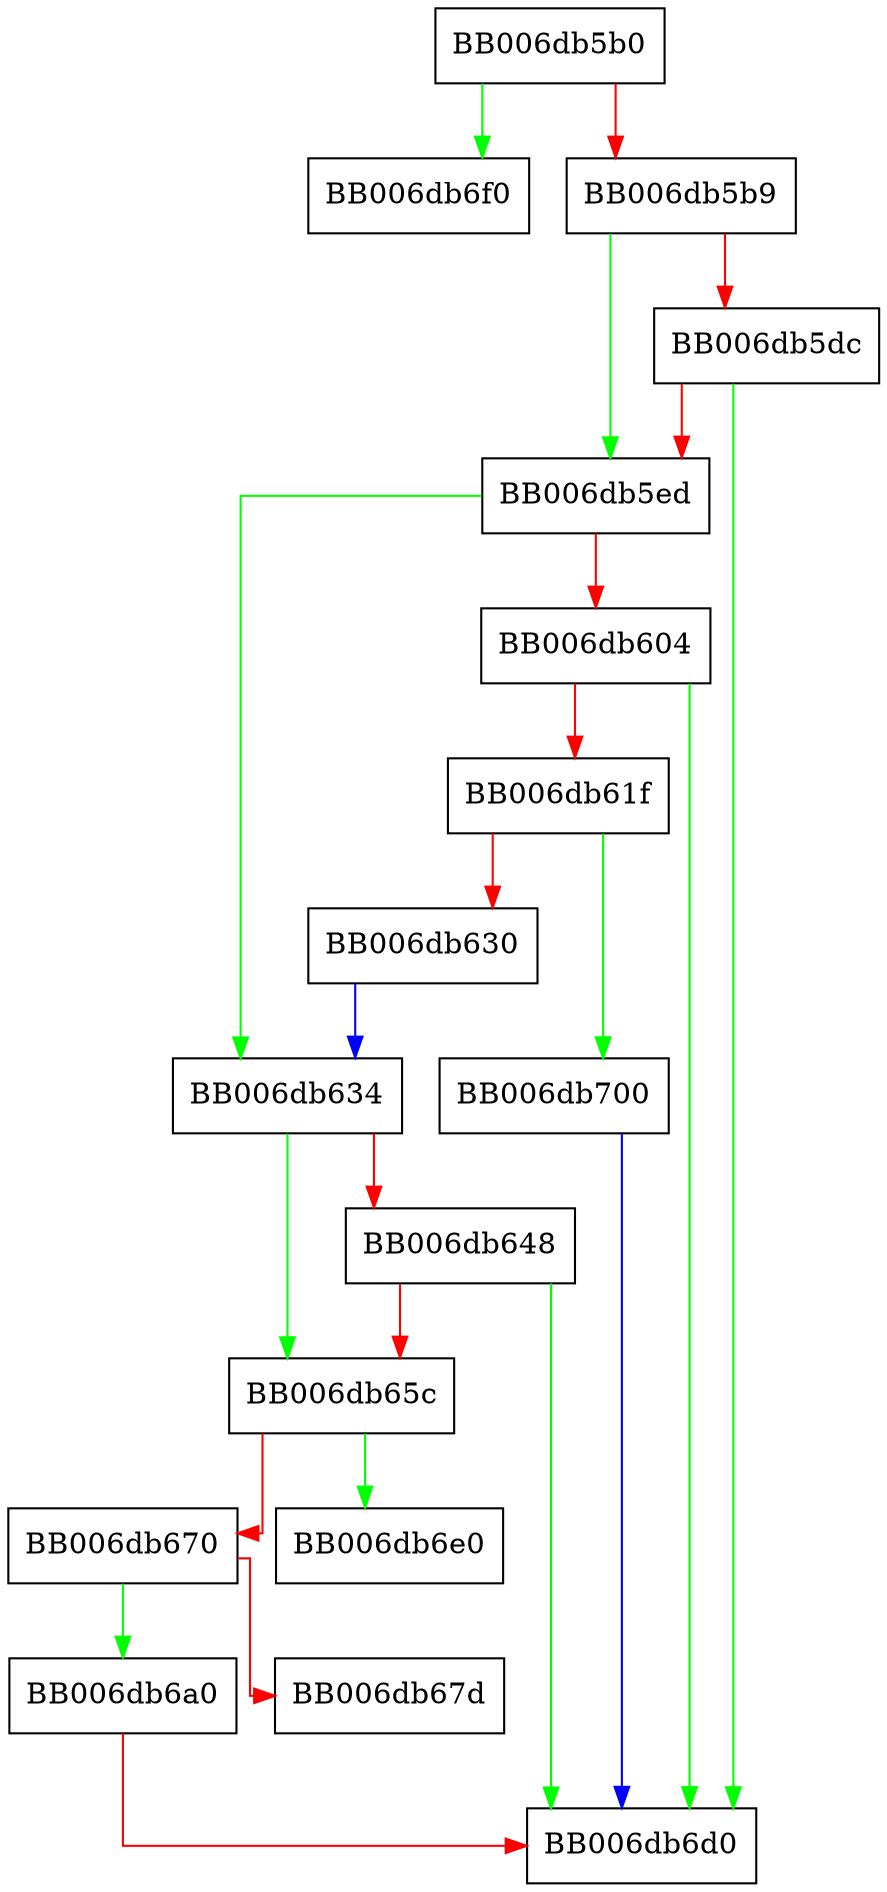 digraph kmac_set_ctx_params {
  node [shape="box"];
  graph [splines=ortho];
  BB006db5b0 -> BB006db6f0 [color="green"];
  BB006db5b0 -> BB006db5b9 [color="red"];
  BB006db5b9 -> BB006db5ed [color="green"];
  BB006db5b9 -> BB006db5dc [color="red"];
  BB006db5dc -> BB006db6d0 [color="green"];
  BB006db5dc -> BB006db5ed [color="red"];
  BB006db5ed -> BB006db634 [color="green"];
  BB006db5ed -> BB006db604 [color="red"];
  BB006db604 -> BB006db6d0 [color="green"];
  BB006db604 -> BB006db61f [color="red"];
  BB006db61f -> BB006db700 [color="green"];
  BB006db61f -> BB006db630 [color="red"];
  BB006db630 -> BB006db634 [color="blue"];
  BB006db634 -> BB006db65c [color="green"];
  BB006db634 -> BB006db648 [color="red"];
  BB006db648 -> BB006db6d0 [color="green"];
  BB006db648 -> BB006db65c [color="red"];
  BB006db65c -> BB006db6e0 [color="green"];
  BB006db65c -> BB006db670 [color="red"];
  BB006db670 -> BB006db6a0 [color="green"];
  BB006db670 -> BB006db67d [color="red"];
  BB006db6a0 -> BB006db6d0 [color="red"];
  BB006db700 -> BB006db6d0 [color="blue"];
}